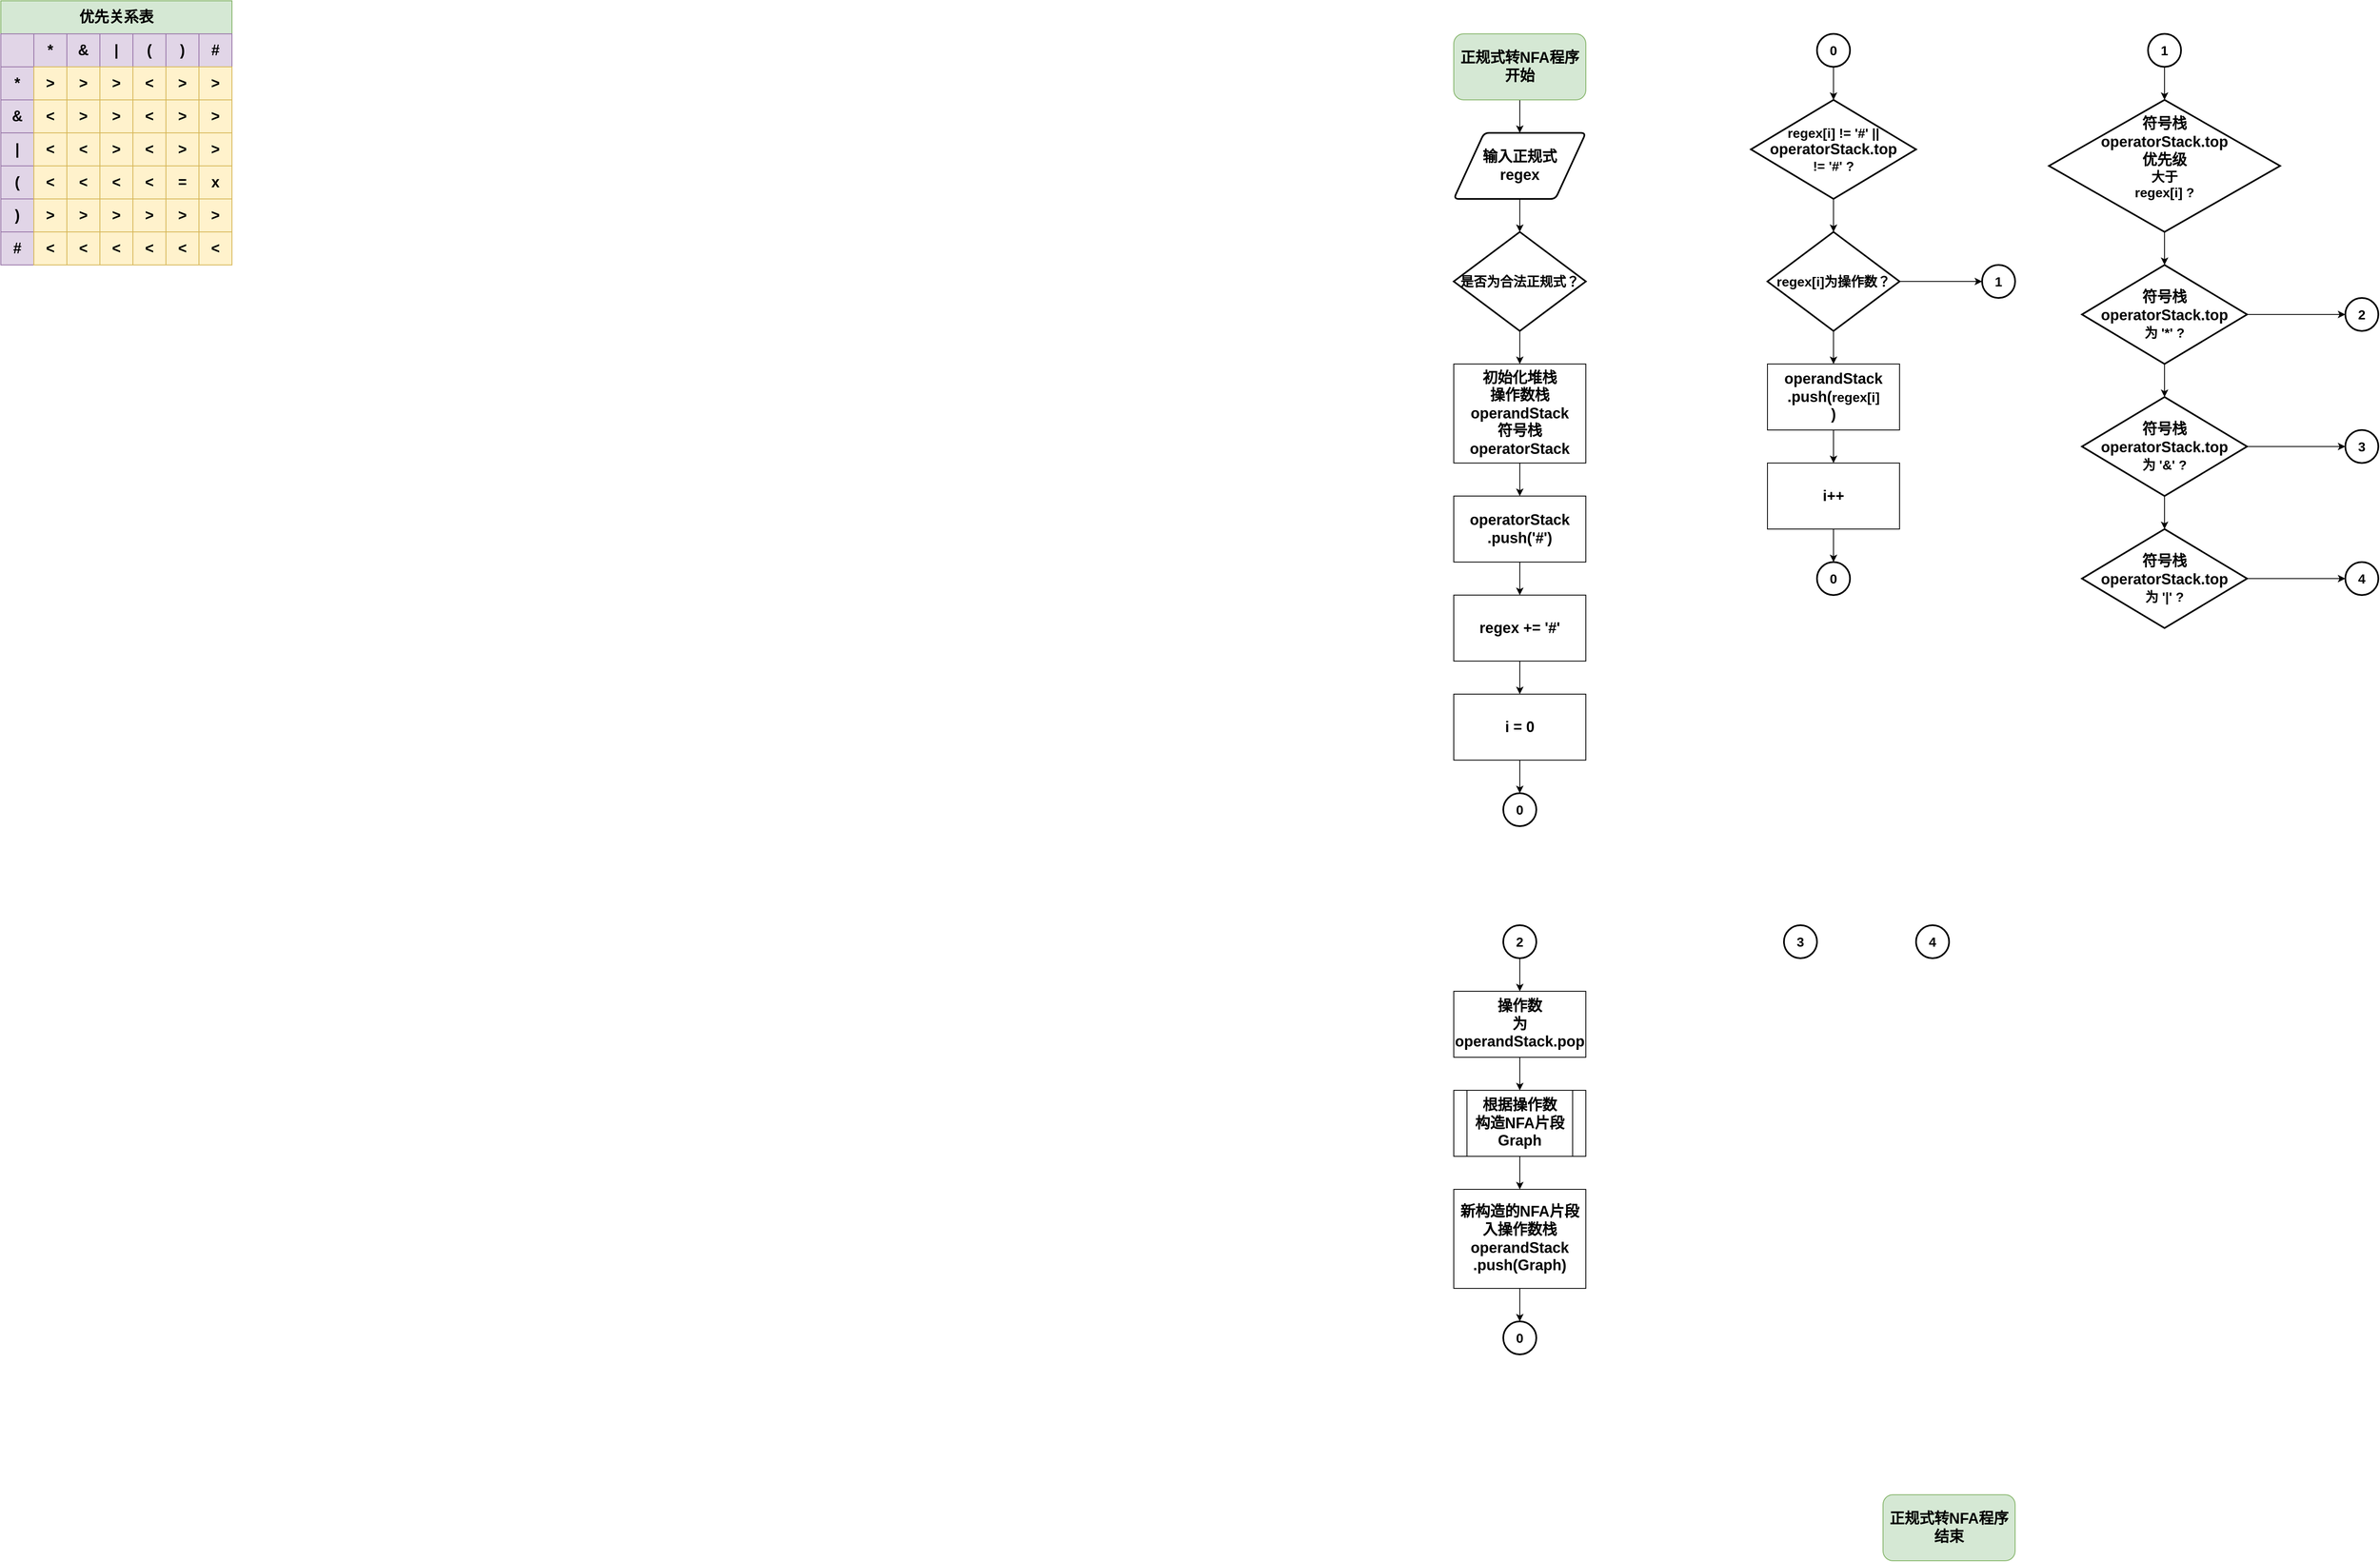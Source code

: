 <mxfile version="14.7.2" type="github">
  <diagram id="JaHIngfFHP9z-0MzOSH1" name="Page-1">
    <mxGraphModel dx="848" dy="1042" grid="1" gridSize="10" guides="1" tooltips="1" connect="1" arrows="1" fold="1" page="1" pageScale="1" pageWidth="1654" pageHeight="2336" math="0" shadow="0">
      <root>
        <mxCell id="0" />
        <mxCell id="1" parent="0" />
        <mxCell id="HIaw6c_OQr-V_QlcpzKh-109" value="" style="group" vertex="1" connectable="0" parent="1">
          <mxGeometry width="280" height="320" as="geometry" />
        </mxCell>
        <mxCell id="HIaw6c_OQr-V_QlcpzKh-106" value="&lt;font style=&quot;font-size: 18px&quot;&gt;&lt;b&gt;优先关系表&lt;/b&gt;&lt;/font&gt;" style="rounded=0;whiteSpace=wrap;html=1;fillColor=#d5e8d4;strokeColor=#82b366;" vertex="1" parent="HIaw6c_OQr-V_QlcpzKh-109">
          <mxGeometry width="280" height="40" as="geometry" />
        </mxCell>
        <mxCell id="HIaw6c_OQr-V_QlcpzKh-15" value="" style="rounded=0;whiteSpace=wrap;html=1;fillColor=#e1d5e7;strokeColor=#9673a6;" vertex="1" parent="HIaw6c_OQr-V_QlcpzKh-109">
          <mxGeometry y="40" width="40" height="40" as="geometry" />
        </mxCell>
        <mxCell id="HIaw6c_OQr-V_QlcpzKh-16" value="&lt;font style=&quot;font-size: 18px&quot;&gt;&lt;b&gt;*&lt;/b&gt;&lt;/font&gt;" style="rounded=0;whiteSpace=wrap;html=1;fillColor=#e1d5e7;strokeColor=#9673a6;" vertex="1" parent="HIaw6c_OQr-V_QlcpzKh-109">
          <mxGeometry y="80" width="40" height="40" as="geometry" />
        </mxCell>
        <mxCell id="HIaw6c_OQr-V_QlcpzKh-17" value="&lt;font style=&quot;font-size: 18px&quot;&gt;&lt;b&gt;*&lt;/b&gt;&lt;/font&gt;" style="rounded=0;whiteSpace=wrap;html=1;fillColor=#e1d5e7;strokeColor=#9673a6;" vertex="1" parent="HIaw6c_OQr-V_QlcpzKh-109">
          <mxGeometry x="40" y="40" width="40" height="40" as="geometry" />
        </mxCell>
        <mxCell id="HIaw6c_OQr-V_QlcpzKh-18" value="&lt;font style=&quot;font-size: 18px&quot;&gt;&lt;b&gt;&amp;gt;&lt;/b&gt;&lt;/font&gt;" style="rounded=0;whiteSpace=wrap;html=1;fillColor=#fff2cc;strokeColor=#d6b656;" vertex="1" parent="HIaw6c_OQr-V_QlcpzKh-109">
          <mxGeometry x="40" y="80" width="40" height="40" as="geometry" />
        </mxCell>
        <mxCell id="HIaw6c_OQr-V_QlcpzKh-19" value="&lt;font style=&quot;font-size: 18px&quot;&gt;&lt;b&gt;&amp;amp;&lt;/b&gt;&lt;/font&gt;" style="rounded=0;whiteSpace=wrap;html=1;fillColor=#e1d5e7;strokeColor=#9673a6;" vertex="1" parent="HIaw6c_OQr-V_QlcpzKh-109">
          <mxGeometry x="80" y="40" width="40" height="40" as="geometry" />
        </mxCell>
        <mxCell id="HIaw6c_OQr-V_QlcpzKh-20" value="&lt;b style=&quot;font-size: 18px&quot;&gt;&amp;gt;&lt;/b&gt;" style="rounded=0;whiteSpace=wrap;html=1;fillColor=#fff2cc;strokeColor=#d6b656;" vertex="1" parent="HIaw6c_OQr-V_QlcpzKh-109">
          <mxGeometry x="80" y="80" width="40" height="40" as="geometry" />
        </mxCell>
        <mxCell id="HIaw6c_OQr-V_QlcpzKh-21" value="&lt;font style=&quot;font-size: 18px&quot;&gt;&lt;b&gt;|&lt;/b&gt;&lt;/font&gt;" style="rounded=0;whiteSpace=wrap;html=1;fillColor=#e1d5e7;strokeColor=#9673a6;" vertex="1" parent="HIaw6c_OQr-V_QlcpzKh-109">
          <mxGeometry x="120" y="40" width="40" height="40" as="geometry" />
        </mxCell>
        <mxCell id="HIaw6c_OQr-V_QlcpzKh-22" value="&lt;b style=&quot;font-size: 18px&quot;&gt;&amp;gt;&lt;/b&gt;" style="rounded=0;whiteSpace=wrap;html=1;fillColor=#fff2cc;strokeColor=#d6b656;" vertex="1" parent="HIaw6c_OQr-V_QlcpzKh-109">
          <mxGeometry x="120" y="80" width="40" height="40" as="geometry" />
        </mxCell>
        <mxCell id="HIaw6c_OQr-V_QlcpzKh-23" value="&lt;b style=&quot;font-size: 18px&quot;&gt;&amp;amp;&lt;/b&gt;" style="rounded=0;whiteSpace=wrap;html=1;fillColor=#e1d5e7;strokeColor=#9673a6;" vertex="1" parent="HIaw6c_OQr-V_QlcpzKh-109">
          <mxGeometry y="120" width="40" height="40" as="geometry" />
        </mxCell>
        <mxCell id="HIaw6c_OQr-V_QlcpzKh-24" value="&lt;b style=&quot;font-size: 18px&quot;&gt;|&lt;/b&gt;" style="rounded=0;whiteSpace=wrap;html=1;fillColor=#e1d5e7;strokeColor=#9673a6;" vertex="1" parent="HIaw6c_OQr-V_QlcpzKh-109">
          <mxGeometry y="160" width="40" height="40" as="geometry" />
        </mxCell>
        <mxCell id="HIaw6c_OQr-V_QlcpzKh-25" value="&lt;b style=&quot;font-size: 18px&quot;&gt;&amp;lt;&lt;/b&gt;" style="rounded=0;whiteSpace=wrap;html=1;fillColor=#fff2cc;strokeColor=#d6b656;" vertex="1" parent="HIaw6c_OQr-V_QlcpzKh-109">
          <mxGeometry x="40" y="120" width="40" height="40" as="geometry" />
        </mxCell>
        <mxCell id="HIaw6c_OQr-V_QlcpzKh-26" value="&lt;b style=&quot;font-size: 18px&quot;&gt;&amp;lt;&lt;/b&gt;" style="rounded=0;whiteSpace=wrap;html=1;fillColor=#fff2cc;strokeColor=#d6b656;" vertex="1" parent="HIaw6c_OQr-V_QlcpzKh-109">
          <mxGeometry x="40" y="160" width="40" height="40" as="geometry" />
        </mxCell>
        <mxCell id="HIaw6c_OQr-V_QlcpzKh-27" value="&lt;b style=&quot;font-size: 18px&quot;&gt;&amp;gt;&lt;/b&gt;" style="rounded=0;whiteSpace=wrap;html=1;fillColor=#fff2cc;strokeColor=#d6b656;" vertex="1" parent="HIaw6c_OQr-V_QlcpzKh-109">
          <mxGeometry x="80" y="120" width="40" height="40" as="geometry" />
        </mxCell>
        <mxCell id="HIaw6c_OQr-V_QlcpzKh-28" value="&lt;b style=&quot;font-size: 18px&quot;&gt;&amp;lt;&lt;/b&gt;" style="rounded=0;whiteSpace=wrap;html=1;fillColor=#fff2cc;strokeColor=#d6b656;" vertex="1" parent="HIaw6c_OQr-V_QlcpzKh-109">
          <mxGeometry x="80" y="160" width="40" height="40" as="geometry" />
        </mxCell>
        <mxCell id="HIaw6c_OQr-V_QlcpzKh-29" value="&lt;b style=&quot;font-size: 18px&quot;&gt;&amp;gt;&lt;/b&gt;" style="rounded=0;whiteSpace=wrap;html=1;fillColor=#fff2cc;strokeColor=#d6b656;" vertex="1" parent="HIaw6c_OQr-V_QlcpzKh-109">
          <mxGeometry x="120" y="120" width="40" height="40" as="geometry" />
        </mxCell>
        <mxCell id="HIaw6c_OQr-V_QlcpzKh-30" value="&lt;b style=&quot;font-size: 18px&quot;&gt;&amp;gt;&lt;/b&gt;" style="rounded=0;whiteSpace=wrap;html=1;fillColor=#fff2cc;strokeColor=#d6b656;" vertex="1" parent="HIaw6c_OQr-V_QlcpzKh-109">
          <mxGeometry x="120" y="160" width="40" height="40" as="geometry" />
        </mxCell>
        <mxCell id="HIaw6c_OQr-V_QlcpzKh-31" value="&lt;font style=&quot;font-size: 18px&quot;&gt;&lt;b&gt;(&lt;/b&gt;&lt;/font&gt;" style="rounded=0;whiteSpace=wrap;html=1;fillColor=#e1d5e7;strokeColor=#9673a6;" vertex="1" parent="HIaw6c_OQr-V_QlcpzKh-109">
          <mxGeometry x="160" y="40" width="40" height="40" as="geometry" />
        </mxCell>
        <mxCell id="HIaw6c_OQr-V_QlcpzKh-32" value="&lt;b style=&quot;font-size: 18px&quot;&gt;&amp;lt;&lt;/b&gt;" style="rounded=0;whiteSpace=wrap;html=1;fillColor=#fff2cc;strokeColor=#d6b656;" vertex="1" parent="HIaw6c_OQr-V_QlcpzKh-109">
          <mxGeometry x="160" y="80" width="40" height="40" as="geometry" />
        </mxCell>
        <mxCell id="HIaw6c_OQr-V_QlcpzKh-33" value="&lt;font style=&quot;font-size: 18px&quot;&gt;&lt;b&gt;)&lt;/b&gt;&lt;/font&gt;" style="rounded=0;whiteSpace=wrap;html=1;fillColor=#e1d5e7;strokeColor=#9673a6;" vertex="1" parent="HIaw6c_OQr-V_QlcpzKh-109">
          <mxGeometry x="200" y="40" width="40" height="40" as="geometry" />
        </mxCell>
        <mxCell id="HIaw6c_OQr-V_QlcpzKh-34" value="&lt;b style=&quot;font-size: 18px&quot;&gt;&amp;gt;&lt;/b&gt;" style="rounded=0;whiteSpace=wrap;html=1;fillColor=#fff2cc;strokeColor=#d6b656;" vertex="1" parent="HIaw6c_OQr-V_QlcpzKh-109">
          <mxGeometry x="200" y="80" width="40" height="40" as="geometry" />
        </mxCell>
        <mxCell id="HIaw6c_OQr-V_QlcpzKh-35" value="&lt;font style=&quot;font-size: 18px&quot;&gt;&lt;b&gt;#&lt;/b&gt;&lt;/font&gt;" style="rounded=0;whiteSpace=wrap;html=1;fillColor=#e1d5e7;strokeColor=#9673a6;" vertex="1" parent="HIaw6c_OQr-V_QlcpzKh-109">
          <mxGeometry x="240" y="40" width="40" height="40" as="geometry" />
        </mxCell>
        <mxCell id="HIaw6c_OQr-V_QlcpzKh-36" value="&lt;b style=&quot;font-size: 18px&quot;&gt;&amp;gt;&lt;/b&gt;" style="rounded=0;whiteSpace=wrap;html=1;fillColor=#fff2cc;strokeColor=#d6b656;" vertex="1" parent="HIaw6c_OQr-V_QlcpzKh-109">
          <mxGeometry x="240" y="80" width="40" height="40" as="geometry" />
        </mxCell>
        <mxCell id="HIaw6c_OQr-V_QlcpzKh-39" value="&lt;b style=&quot;font-size: 18px&quot;&gt;&amp;lt;&lt;/b&gt;" style="rounded=0;whiteSpace=wrap;html=1;fillColor=#fff2cc;strokeColor=#d6b656;" vertex="1" parent="HIaw6c_OQr-V_QlcpzKh-109">
          <mxGeometry x="160" y="120" width="40" height="40" as="geometry" />
        </mxCell>
        <mxCell id="HIaw6c_OQr-V_QlcpzKh-40" value="&lt;b style=&quot;font-size: 18px&quot;&gt;&amp;lt;&lt;/b&gt;" style="rounded=0;whiteSpace=wrap;html=1;fillColor=#fff2cc;strokeColor=#d6b656;" vertex="1" parent="HIaw6c_OQr-V_QlcpzKh-109">
          <mxGeometry x="160" y="160" width="40" height="40" as="geometry" />
        </mxCell>
        <mxCell id="HIaw6c_OQr-V_QlcpzKh-41" value="&lt;b style=&quot;font-size: 18px&quot;&gt;&amp;gt;&lt;/b&gt;" style="rounded=0;whiteSpace=wrap;html=1;fillColor=#fff2cc;strokeColor=#d6b656;" vertex="1" parent="HIaw6c_OQr-V_QlcpzKh-109">
          <mxGeometry x="200" y="120" width="40" height="40" as="geometry" />
        </mxCell>
        <mxCell id="HIaw6c_OQr-V_QlcpzKh-42" value="&lt;b style=&quot;font-size: 18px&quot;&gt;&amp;gt;&lt;/b&gt;" style="rounded=0;whiteSpace=wrap;html=1;fillColor=#fff2cc;strokeColor=#d6b656;" vertex="1" parent="HIaw6c_OQr-V_QlcpzKh-109">
          <mxGeometry x="200" y="160" width="40" height="40" as="geometry" />
        </mxCell>
        <mxCell id="HIaw6c_OQr-V_QlcpzKh-43" value="&lt;b style=&quot;font-size: 18px&quot;&gt;&amp;gt;&lt;/b&gt;" style="rounded=0;whiteSpace=wrap;html=1;fillColor=#fff2cc;strokeColor=#d6b656;" vertex="1" parent="HIaw6c_OQr-V_QlcpzKh-109">
          <mxGeometry x="240" y="120" width="40" height="40" as="geometry" />
        </mxCell>
        <mxCell id="HIaw6c_OQr-V_QlcpzKh-44" value="&lt;b style=&quot;font-size: 18px&quot;&gt;&amp;gt;&lt;/b&gt;" style="rounded=0;whiteSpace=wrap;html=1;fillColor=#fff2cc;strokeColor=#d6b656;" vertex="1" parent="HIaw6c_OQr-V_QlcpzKh-109">
          <mxGeometry x="240" y="160" width="40" height="40" as="geometry" />
        </mxCell>
        <mxCell id="HIaw6c_OQr-V_QlcpzKh-47" value="&lt;b style=&quot;font-size: 18px&quot;&gt;(&lt;/b&gt;" style="rounded=0;whiteSpace=wrap;html=1;fillColor=#e1d5e7;strokeColor=#9673a6;" vertex="1" parent="HIaw6c_OQr-V_QlcpzKh-109">
          <mxGeometry y="200" width="40" height="40" as="geometry" />
        </mxCell>
        <mxCell id="HIaw6c_OQr-V_QlcpzKh-48" value="&lt;b style=&quot;font-size: 18px&quot;&gt;)&lt;/b&gt;" style="rounded=0;whiteSpace=wrap;html=1;fillColor=#e1d5e7;strokeColor=#9673a6;" vertex="1" parent="HIaw6c_OQr-V_QlcpzKh-109">
          <mxGeometry y="240" width="40" height="40" as="geometry" />
        </mxCell>
        <mxCell id="HIaw6c_OQr-V_QlcpzKh-49" value="&lt;b style=&quot;font-size: 18px&quot;&gt;&amp;lt;&lt;/b&gt;" style="rounded=0;whiteSpace=wrap;html=1;fillColor=#fff2cc;strokeColor=#d6b656;" vertex="1" parent="HIaw6c_OQr-V_QlcpzKh-109">
          <mxGeometry x="40" y="200" width="40" height="40" as="geometry" />
        </mxCell>
        <mxCell id="HIaw6c_OQr-V_QlcpzKh-50" value="&lt;b style=&quot;font-size: 18px&quot;&gt;&amp;gt;&lt;/b&gt;" style="rounded=0;whiteSpace=wrap;html=1;fillColor=#fff2cc;strokeColor=#d6b656;" vertex="1" parent="HIaw6c_OQr-V_QlcpzKh-109">
          <mxGeometry x="40" y="240" width="40" height="40" as="geometry" />
        </mxCell>
        <mxCell id="HIaw6c_OQr-V_QlcpzKh-51" value="&lt;b style=&quot;font-size: 18px&quot;&gt;&amp;lt;&lt;/b&gt;" style="rounded=0;whiteSpace=wrap;html=1;fillColor=#fff2cc;strokeColor=#d6b656;" vertex="1" parent="HIaw6c_OQr-V_QlcpzKh-109">
          <mxGeometry x="80" y="200" width="40" height="40" as="geometry" />
        </mxCell>
        <mxCell id="HIaw6c_OQr-V_QlcpzKh-52" value="&lt;b style=&quot;font-size: 18px&quot;&gt;&amp;gt;&lt;/b&gt;" style="rounded=0;whiteSpace=wrap;html=1;fillColor=#fff2cc;strokeColor=#d6b656;" vertex="1" parent="HIaw6c_OQr-V_QlcpzKh-109">
          <mxGeometry x="80" y="240" width="40" height="40" as="geometry" />
        </mxCell>
        <mxCell id="HIaw6c_OQr-V_QlcpzKh-53" value="&lt;b style=&quot;font-size: 18px&quot;&gt;&amp;lt;&lt;/b&gt;" style="rounded=0;whiteSpace=wrap;html=1;fillColor=#fff2cc;strokeColor=#d6b656;" vertex="1" parent="HIaw6c_OQr-V_QlcpzKh-109">
          <mxGeometry x="120" y="200" width="40" height="40" as="geometry" />
        </mxCell>
        <mxCell id="HIaw6c_OQr-V_QlcpzKh-54" value="&lt;b style=&quot;font-size: 18px&quot;&gt;&amp;gt;&lt;/b&gt;" style="rounded=0;whiteSpace=wrap;html=1;fillColor=#fff2cc;strokeColor=#d6b656;" vertex="1" parent="HIaw6c_OQr-V_QlcpzKh-109">
          <mxGeometry x="120" y="240" width="40" height="40" as="geometry" />
        </mxCell>
        <mxCell id="HIaw6c_OQr-V_QlcpzKh-55" value="&lt;b style=&quot;font-size: 18px&quot;&gt;#&lt;/b&gt;" style="rounded=0;whiteSpace=wrap;html=1;fillColor=#e1d5e7;strokeColor=#9673a6;" vertex="1" parent="HIaw6c_OQr-V_QlcpzKh-109">
          <mxGeometry y="280" width="40" height="40" as="geometry" />
        </mxCell>
        <mxCell id="HIaw6c_OQr-V_QlcpzKh-57" value="&lt;span style=&quot;font-size: 18px&quot;&gt;&lt;b&gt;&amp;lt;&lt;/b&gt;&lt;/span&gt;" style="rounded=0;whiteSpace=wrap;html=1;fillColor=#fff2cc;strokeColor=#d6b656;" vertex="1" parent="HIaw6c_OQr-V_QlcpzKh-109">
          <mxGeometry x="40" y="280" width="40" height="40" as="geometry" />
        </mxCell>
        <mxCell id="HIaw6c_OQr-V_QlcpzKh-59" value="&lt;b style=&quot;font-size: 18px&quot;&gt;&amp;lt;&lt;/b&gt;" style="rounded=0;whiteSpace=wrap;html=1;fillColor=#fff2cc;strokeColor=#d6b656;" vertex="1" parent="HIaw6c_OQr-V_QlcpzKh-109">
          <mxGeometry x="80" y="280" width="40" height="40" as="geometry" />
        </mxCell>
        <mxCell id="HIaw6c_OQr-V_QlcpzKh-61" value="&lt;b style=&quot;font-size: 18px&quot;&gt;&amp;lt;&lt;/b&gt;" style="rounded=0;whiteSpace=wrap;html=1;fillColor=#fff2cc;strokeColor=#d6b656;" vertex="1" parent="HIaw6c_OQr-V_QlcpzKh-109">
          <mxGeometry x="120" y="280" width="40" height="40" as="geometry" />
        </mxCell>
        <mxCell id="HIaw6c_OQr-V_QlcpzKh-63" value="&lt;b style=&quot;font-size: 18px&quot;&gt;&amp;lt;&lt;/b&gt;" style="rounded=0;whiteSpace=wrap;html=1;fillColor=#fff2cc;strokeColor=#d6b656;" vertex="1" parent="HIaw6c_OQr-V_QlcpzKh-109">
          <mxGeometry x="160" y="200" width="40" height="40" as="geometry" />
        </mxCell>
        <mxCell id="HIaw6c_OQr-V_QlcpzKh-64" value="&lt;b style=&quot;font-size: 18px&quot;&gt;&amp;gt;&lt;/b&gt;" style="rounded=0;whiteSpace=wrap;html=1;fillColor=#fff2cc;strokeColor=#d6b656;" vertex="1" parent="HIaw6c_OQr-V_QlcpzKh-109">
          <mxGeometry x="160" y="240" width="40" height="40" as="geometry" />
        </mxCell>
        <mxCell id="HIaw6c_OQr-V_QlcpzKh-65" value="&lt;span style=&quot;font-size: 18px&quot;&gt;&lt;b&gt;=&lt;/b&gt;&lt;/span&gt;" style="rounded=0;whiteSpace=wrap;html=1;fillColor=#fff2cc;strokeColor=#d6b656;" vertex="1" parent="HIaw6c_OQr-V_QlcpzKh-109">
          <mxGeometry x="200" y="200" width="40" height="40" as="geometry" />
        </mxCell>
        <mxCell id="HIaw6c_OQr-V_QlcpzKh-66" value="&lt;b style=&quot;font-size: 18px&quot;&gt;&amp;gt;&lt;/b&gt;" style="rounded=0;whiteSpace=wrap;html=1;fillColor=#fff2cc;strokeColor=#d6b656;" vertex="1" parent="HIaw6c_OQr-V_QlcpzKh-109">
          <mxGeometry x="200" y="240" width="40" height="40" as="geometry" />
        </mxCell>
        <mxCell id="HIaw6c_OQr-V_QlcpzKh-67" value="&lt;span style=&quot;font-size: 18px&quot;&gt;&lt;b&gt;x&lt;/b&gt;&lt;/span&gt;" style="rounded=0;whiteSpace=wrap;html=1;fillColor=#fff2cc;strokeColor=#d6b656;" vertex="1" parent="HIaw6c_OQr-V_QlcpzKh-109">
          <mxGeometry x="240" y="200" width="40" height="40" as="geometry" />
        </mxCell>
        <mxCell id="HIaw6c_OQr-V_QlcpzKh-68" value="&lt;b style=&quot;font-size: 18px&quot;&gt;&amp;gt;&lt;/b&gt;" style="rounded=0;whiteSpace=wrap;html=1;fillColor=#fff2cc;strokeColor=#d6b656;" vertex="1" parent="HIaw6c_OQr-V_QlcpzKh-109">
          <mxGeometry x="240" y="240" width="40" height="40" as="geometry" />
        </mxCell>
        <mxCell id="HIaw6c_OQr-V_QlcpzKh-71" value="&lt;b style=&quot;font-size: 18px&quot;&gt;&amp;lt;&lt;/b&gt;" style="rounded=0;whiteSpace=wrap;html=1;fillColor=#fff2cc;strokeColor=#d6b656;" vertex="1" parent="HIaw6c_OQr-V_QlcpzKh-109">
          <mxGeometry x="160" y="280" width="40" height="40" as="geometry" />
        </mxCell>
        <mxCell id="HIaw6c_OQr-V_QlcpzKh-73" value="&lt;b style=&quot;font-size: 18px&quot;&gt;&amp;lt;&lt;/b&gt;" style="rounded=0;whiteSpace=wrap;html=1;fillColor=#fff2cc;strokeColor=#d6b656;" vertex="1" parent="HIaw6c_OQr-V_QlcpzKh-109">
          <mxGeometry x="200" y="280" width="40" height="40" as="geometry" />
        </mxCell>
        <mxCell id="HIaw6c_OQr-V_QlcpzKh-75" value="&lt;b style=&quot;font-size: 18px&quot;&gt;&amp;lt;&lt;/b&gt;" style="rounded=0;whiteSpace=wrap;html=1;fillColor=#fff2cc;strokeColor=#d6b656;" vertex="1" parent="HIaw6c_OQr-V_QlcpzKh-109">
          <mxGeometry x="240" y="280" width="40" height="40" as="geometry" />
        </mxCell>
        <mxCell id="HIaw6c_OQr-V_QlcpzKh-151" style="edgeStyle=orthogonalEdgeStyle;rounded=0;orthogonalLoop=1;jettySize=auto;html=1;exitX=0.5;exitY=1;exitDx=0;exitDy=0;entryX=0.5;entryY=0;entryDx=0;entryDy=0;entryPerimeter=0;" edge="1" parent="1" source="HIaw6c_OQr-V_QlcpzKh-115" target="HIaw6c_OQr-V_QlcpzKh-116">
          <mxGeometry relative="1" as="geometry" />
        </mxCell>
        <mxCell id="HIaw6c_OQr-V_QlcpzKh-115" value="&lt;font style=&quot;font-size: 18px&quot;&gt;&lt;b&gt;输入正规式&lt;br&gt;regex&lt;br&gt;&lt;/b&gt;&lt;/font&gt;" style="shape=parallelogram;html=1;strokeWidth=2;perimeter=parallelogramPerimeter;whiteSpace=wrap;rounded=1;arcSize=12;size=0.23;" vertex="1" parent="1">
          <mxGeometry x="1760" y="160" width="160" height="80" as="geometry" />
        </mxCell>
        <mxCell id="HIaw6c_OQr-V_QlcpzKh-152" style="edgeStyle=orthogonalEdgeStyle;rounded=0;orthogonalLoop=1;jettySize=auto;html=1;exitX=0.5;exitY=1;exitDx=0;exitDy=0;exitPerimeter=0;entryX=0.5;entryY=0;entryDx=0;entryDy=0;" edge="1" parent="1" source="HIaw6c_OQr-V_QlcpzKh-116" target="HIaw6c_OQr-V_QlcpzKh-121">
          <mxGeometry relative="1" as="geometry" />
        </mxCell>
        <mxCell id="HIaw6c_OQr-V_QlcpzKh-116" value="&lt;font size=&quot;3&quot;&gt;&lt;b&gt;是否为合法正规式？&lt;br&gt;&lt;/b&gt;&lt;/font&gt;" style="strokeWidth=2;html=1;shape=mxgraph.flowchart.decision;whiteSpace=wrap;" vertex="1" parent="1">
          <mxGeometry x="1760" y="280" width="160" height="120" as="geometry" />
        </mxCell>
        <mxCell id="HIaw6c_OQr-V_QlcpzKh-150" style="edgeStyle=orthogonalEdgeStyle;rounded=0;orthogonalLoop=1;jettySize=auto;html=1;exitX=0.5;exitY=1;exitDx=0;exitDy=0;entryX=0.5;entryY=0;entryDx=0;entryDy=0;" edge="1" parent="1" source="HIaw6c_OQr-V_QlcpzKh-119" target="HIaw6c_OQr-V_QlcpzKh-115">
          <mxGeometry relative="1" as="geometry" />
        </mxCell>
        <mxCell id="HIaw6c_OQr-V_QlcpzKh-119" value="&lt;b style=&quot;font-size: 18px&quot;&gt;正规式转NFA程序开始&lt;/b&gt;" style="rounded=1;whiteSpace=wrap;html=1;fillColor=#d5e8d4;strokeColor=#82b366;" vertex="1" parent="1">
          <mxGeometry x="1760" y="40" width="160" height="80" as="geometry" />
        </mxCell>
        <mxCell id="HIaw6c_OQr-V_QlcpzKh-120" value="&lt;b style=&quot;font-size: 18px&quot;&gt;正规式转NFA程序结束&lt;/b&gt;" style="rounded=1;whiteSpace=wrap;html=1;fillColor=#d5e8d4;strokeColor=#82b366;" vertex="1" parent="1">
          <mxGeometry x="2280" y="1810" width="160" height="80" as="geometry" />
        </mxCell>
        <mxCell id="HIaw6c_OQr-V_QlcpzKh-153" style="edgeStyle=orthogonalEdgeStyle;rounded=0;orthogonalLoop=1;jettySize=auto;html=1;exitX=0.5;exitY=1;exitDx=0;exitDy=0;entryX=0.5;entryY=0;entryDx=0;entryDy=0;" edge="1" parent="1" source="HIaw6c_OQr-V_QlcpzKh-121" target="HIaw6c_OQr-V_QlcpzKh-122">
          <mxGeometry relative="1" as="geometry" />
        </mxCell>
        <mxCell id="HIaw6c_OQr-V_QlcpzKh-121" value="&lt;font style=&quot;font-size: 18px&quot;&gt;&lt;b&gt;初始化堆栈&lt;br&gt;操作数栈operandStack&lt;br&gt;符号栈&lt;br&gt;operatorStack&lt;br&gt;&lt;/b&gt;&lt;/font&gt;" style="rounded=0;whiteSpace=wrap;html=1;" vertex="1" parent="1">
          <mxGeometry x="1760" y="440" width="160" height="120" as="geometry" />
        </mxCell>
        <mxCell id="HIaw6c_OQr-V_QlcpzKh-154" style="edgeStyle=orthogonalEdgeStyle;rounded=0;orthogonalLoop=1;jettySize=auto;html=1;exitX=0.5;exitY=1;exitDx=0;exitDy=0;entryX=0.5;entryY=0;entryDx=0;entryDy=0;" edge="1" parent="1" source="HIaw6c_OQr-V_QlcpzKh-122" target="HIaw6c_OQr-V_QlcpzKh-124">
          <mxGeometry relative="1" as="geometry" />
        </mxCell>
        <mxCell id="HIaw6c_OQr-V_QlcpzKh-122" value="&lt;b style=&quot;font-size: 18px&quot;&gt;operatorStack&lt;br&gt;.push(&#39;#&#39;)&lt;/b&gt;" style="rounded=0;whiteSpace=wrap;html=1;" vertex="1" parent="1">
          <mxGeometry x="1760" y="600" width="160" height="80" as="geometry" />
        </mxCell>
        <mxCell id="HIaw6c_OQr-V_QlcpzKh-155" style="edgeStyle=orthogonalEdgeStyle;rounded=0;orthogonalLoop=1;jettySize=auto;html=1;exitX=0.5;exitY=1;exitDx=0;exitDy=0;entryX=0.5;entryY=0;entryDx=0;entryDy=0;" edge="1" parent="1" source="HIaw6c_OQr-V_QlcpzKh-124" target="HIaw6c_OQr-V_QlcpzKh-127">
          <mxGeometry relative="1" as="geometry" />
        </mxCell>
        <mxCell id="HIaw6c_OQr-V_QlcpzKh-124" value="&lt;span style=&quot;font-size: 18px&quot;&gt;&lt;b&gt;regex += &#39;#&#39;&lt;/b&gt;&lt;/span&gt;" style="rounded=0;whiteSpace=wrap;html=1;" vertex="1" parent="1">
          <mxGeometry x="1760" y="720" width="160" height="80" as="geometry" />
        </mxCell>
        <mxCell id="HIaw6c_OQr-V_QlcpzKh-160" style="edgeStyle=orthogonalEdgeStyle;rounded=0;orthogonalLoop=1;jettySize=auto;html=1;exitX=0.5;exitY=1;exitDx=0;exitDy=0;exitPerimeter=0;entryX=0.5;entryY=0;entryDx=0;entryDy=0;entryPerimeter=0;" edge="1" parent="1" source="HIaw6c_OQr-V_QlcpzKh-126" target="HIaw6c_OQr-V_QlcpzKh-128">
          <mxGeometry relative="1" as="geometry" />
        </mxCell>
        <mxCell id="HIaw6c_OQr-V_QlcpzKh-126" value="&lt;font size=&quot;3&quot;&gt;&lt;b&gt;regex[i] != &#39;#&#39; ||&lt;br&gt;&lt;/b&gt;&lt;/font&gt;&lt;b style=&quot;font-size: 18px&quot;&gt;operatorStack.top&lt;br&gt;&lt;/b&gt;&lt;font size=&quot;3&quot;&gt;&lt;b&gt;!= &#39;#&#39; ?&lt;br&gt;&lt;/b&gt;&lt;/font&gt;" style="strokeWidth=2;html=1;shape=mxgraph.flowchart.decision;whiteSpace=wrap;" vertex="1" parent="1">
          <mxGeometry x="2120" y="120" width="200" height="120" as="geometry" />
        </mxCell>
        <mxCell id="HIaw6c_OQr-V_QlcpzKh-157" style="edgeStyle=orthogonalEdgeStyle;rounded=0;orthogonalLoop=1;jettySize=auto;html=1;exitX=0.5;exitY=1;exitDx=0;exitDy=0;entryX=0.5;entryY=0;entryDx=0;entryDy=0;entryPerimeter=0;" edge="1" parent="1" source="HIaw6c_OQr-V_QlcpzKh-127" target="HIaw6c_OQr-V_QlcpzKh-156">
          <mxGeometry relative="1" as="geometry" />
        </mxCell>
        <mxCell id="HIaw6c_OQr-V_QlcpzKh-127" value="&lt;span style=&quot;font-size: 18px&quot;&gt;&lt;b&gt;i = 0&lt;/b&gt;&lt;/span&gt;" style="rounded=0;whiteSpace=wrap;html=1;" vertex="1" parent="1">
          <mxGeometry x="1760" y="840" width="160" height="80" as="geometry" />
        </mxCell>
        <mxCell id="HIaw6c_OQr-V_QlcpzKh-161" style="edgeStyle=orthogonalEdgeStyle;rounded=0;orthogonalLoop=1;jettySize=auto;html=1;exitX=0.5;exitY=1;exitDx=0;exitDy=0;exitPerimeter=0;entryX=0.5;entryY=0;entryDx=0;entryDy=0;" edge="1" parent="1" source="HIaw6c_OQr-V_QlcpzKh-128" target="HIaw6c_OQr-V_QlcpzKh-130">
          <mxGeometry relative="1" as="geometry" />
        </mxCell>
        <mxCell id="HIaw6c_OQr-V_QlcpzKh-180" style="edgeStyle=orthogonalEdgeStyle;rounded=0;orthogonalLoop=1;jettySize=auto;html=1;exitX=1;exitY=0.5;exitDx=0;exitDy=0;exitPerimeter=0;entryX=0;entryY=0.5;entryDx=0;entryDy=0;entryPerimeter=0;" edge="1" parent="1" source="HIaw6c_OQr-V_QlcpzKh-128" target="HIaw6c_OQr-V_QlcpzKh-179">
          <mxGeometry relative="1" as="geometry" />
        </mxCell>
        <mxCell id="HIaw6c_OQr-V_QlcpzKh-128" value="&lt;b style=&quot;font-size: medium&quot;&gt;regex[i]为操作数？&lt;/b&gt;&lt;font size=&quot;3&quot;&gt;&lt;b&gt;&lt;br&gt;&lt;/b&gt;&lt;/font&gt;" style="strokeWidth=2;html=1;shape=mxgraph.flowchart.decision;whiteSpace=wrap;" vertex="1" parent="1">
          <mxGeometry x="2140" y="280" width="160" height="120" as="geometry" />
        </mxCell>
        <mxCell id="HIaw6c_OQr-V_QlcpzKh-162" style="edgeStyle=orthogonalEdgeStyle;rounded=0;orthogonalLoop=1;jettySize=auto;html=1;exitX=0.5;exitY=1;exitDx=0;exitDy=0;entryX=0.5;entryY=0;entryDx=0;entryDy=0;" edge="1" parent="1" source="HIaw6c_OQr-V_QlcpzKh-130" target="HIaw6c_OQr-V_QlcpzKh-131">
          <mxGeometry relative="1" as="geometry" />
        </mxCell>
        <mxCell id="HIaw6c_OQr-V_QlcpzKh-130" value="&lt;b style=&quot;font-size: 18px&quot;&gt;operandStack&lt;br&gt;.push(&lt;/b&gt;&lt;b style=&quot;font-size: medium&quot;&gt;regex[i]&lt;/b&gt;&lt;b style=&quot;font-size: 18px&quot;&gt;&lt;br&gt;)&lt;/b&gt;" style="rounded=0;whiteSpace=wrap;html=1;" vertex="1" parent="1">
          <mxGeometry x="2140" y="440" width="160" height="80" as="geometry" />
        </mxCell>
        <mxCell id="HIaw6c_OQr-V_QlcpzKh-164" style="edgeStyle=orthogonalEdgeStyle;rounded=0;orthogonalLoop=1;jettySize=auto;html=1;exitX=0.5;exitY=1;exitDx=0;exitDy=0;entryX=0.5;entryY=0;entryDx=0;entryDy=0;entryPerimeter=0;" edge="1" parent="1" source="HIaw6c_OQr-V_QlcpzKh-131" target="HIaw6c_OQr-V_QlcpzKh-163">
          <mxGeometry relative="1" as="geometry" />
        </mxCell>
        <mxCell id="HIaw6c_OQr-V_QlcpzKh-131" value="&lt;span style=&quot;font-size: 18px&quot;&gt;&lt;b&gt;i++&lt;/b&gt;&lt;/span&gt;" style="rounded=0;whiteSpace=wrap;html=1;" vertex="1" parent="1">
          <mxGeometry x="2140" y="560" width="160" height="80" as="geometry" />
        </mxCell>
        <mxCell id="HIaw6c_OQr-V_QlcpzKh-167" style="edgeStyle=orthogonalEdgeStyle;rounded=0;orthogonalLoop=1;jettySize=auto;html=1;exitX=0.5;exitY=1;exitDx=0;exitDy=0;exitPerimeter=0;entryX=0.5;entryY=0;entryDx=0;entryDy=0;entryPerimeter=0;" edge="1" parent="1" source="HIaw6c_OQr-V_QlcpzKh-135" target="HIaw6c_OQr-V_QlcpzKh-136">
          <mxGeometry relative="1" as="geometry" />
        </mxCell>
        <mxCell id="HIaw6c_OQr-V_QlcpzKh-135" value="&lt;b style=&quot;font-size: 18px&quot;&gt;符号栈&lt;br&gt;&lt;/b&gt;&lt;b style=&quot;font-size: 18px&quot;&gt;operatorStack.top&lt;br&gt;优先级&lt;br&gt;&lt;/b&gt;&lt;font size=&quot;3&quot;&gt;&lt;b&gt;大于&lt;br&gt;&lt;/b&gt;&lt;/font&gt;&lt;b style=&quot;font-size: medium&quot;&gt;regex[i] ?&lt;/b&gt;&lt;font size=&quot;3&quot;&gt;&lt;b&gt;&lt;br&gt;&lt;br&gt;&lt;/b&gt;&lt;/font&gt;" style="strokeWidth=2;html=1;shape=mxgraph.flowchart.decision;whiteSpace=wrap;" vertex="1" parent="1">
          <mxGeometry x="2481" y="120" width="280" height="160" as="geometry" />
        </mxCell>
        <mxCell id="HIaw6c_OQr-V_QlcpzKh-168" style="edgeStyle=orthogonalEdgeStyle;rounded=0;orthogonalLoop=1;jettySize=auto;html=1;exitX=0.5;exitY=1;exitDx=0;exitDy=0;exitPerimeter=0;entryX=0.5;entryY=0;entryDx=0;entryDy=0;entryPerimeter=0;" edge="1" parent="1" source="HIaw6c_OQr-V_QlcpzKh-136" target="HIaw6c_OQr-V_QlcpzKh-137">
          <mxGeometry relative="1" as="geometry" />
        </mxCell>
        <mxCell id="HIaw6c_OQr-V_QlcpzKh-170" style="edgeStyle=orthogonalEdgeStyle;rounded=0;orthogonalLoop=1;jettySize=auto;html=1;exitX=1;exitY=0.5;exitDx=0;exitDy=0;exitPerimeter=0;entryX=0;entryY=0.5;entryDx=0;entryDy=0;entryPerimeter=0;" edge="1" parent="1" source="HIaw6c_OQr-V_QlcpzKh-136" target="HIaw6c_OQr-V_QlcpzKh-140">
          <mxGeometry relative="1" as="geometry" />
        </mxCell>
        <mxCell id="HIaw6c_OQr-V_QlcpzKh-136" value="&lt;b style=&quot;font-size: 18px&quot;&gt;符号栈&lt;br&gt;&lt;/b&gt;&lt;b style=&quot;font-size: 18px&quot;&gt;operatorStack.top&lt;br&gt;&lt;/b&gt;&lt;font size=&quot;3&quot;&gt;&lt;b&gt;为 &#39;*&#39; ?&lt;br&gt;&lt;/b&gt;&lt;/font&gt;" style="strokeWidth=2;html=1;shape=mxgraph.flowchart.decision;whiteSpace=wrap;" vertex="1" parent="1">
          <mxGeometry x="2521" y="320" width="200" height="120" as="geometry" />
        </mxCell>
        <mxCell id="HIaw6c_OQr-V_QlcpzKh-169" style="edgeStyle=orthogonalEdgeStyle;rounded=0;orthogonalLoop=1;jettySize=auto;html=1;exitX=0.5;exitY=1;exitDx=0;exitDy=0;exitPerimeter=0;entryX=0.5;entryY=0;entryDx=0;entryDy=0;entryPerimeter=0;" edge="1" parent="1" source="HIaw6c_OQr-V_QlcpzKh-137" target="HIaw6c_OQr-V_QlcpzKh-138">
          <mxGeometry relative="1" as="geometry" />
        </mxCell>
        <mxCell id="HIaw6c_OQr-V_QlcpzKh-171" style="edgeStyle=orthogonalEdgeStyle;rounded=0;orthogonalLoop=1;jettySize=auto;html=1;exitX=1;exitY=0.5;exitDx=0;exitDy=0;exitPerimeter=0;entryX=0;entryY=0.5;entryDx=0;entryDy=0;entryPerimeter=0;" edge="1" parent="1" source="HIaw6c_OQr-V_QlcpzKh-137" target="HIaw6c_OQr-V_QlcpzKh-141">
          <mxGeometry relative="1" as="geometry" />
        </mxCell>
        <mxCell id="HIaw6c_OQr-V_QlcpzKh-137" value="&lt;b style=&quot;font-size: 18px&quot;&gt;符号栈&lt;br&gt;&lt;/b&gt;&lt;b style=&quot;font-size: 18px&quot;&gt;operatorStack.top&lt;br&gt;&lt;/b&gt;&lt;font size=&quot;3&quot;&gt;&lt;b&gt;为 &#39;&amp;amp;&#39; ?&lt;br&gt;&lt;/b&gt;&lt;/font&gt;" style="strokeWidth=2;html=1;shape=mxgraph.flowchart.decision;whiteSpace=wrap;" vertex="1" parent="1">
          <mxGeometry x="2521" y="480" width="200" height="120" as="geometry" />
        </mxCell>
        <mxCell id="HIaw6c_OQr-V_QlcpzKh-172" style="edgeStyle=orthogonalEdgeStyle;rounded=0;orthogonalLoop=1;jettySize=auto;html=1;exitX=1;exitY=0.5;exitDx=0;exitDy=0;exitPerimeter=0;entryX=0;entryY=0.5;entryDx=0;entryDy=0;entryPerimeter=0;" edge="1" parent="1" source="HIaw6c_OQr-V_QlcpzKh-138" target="HIaw6c_OQr-V_QlcpzKh-142">
          <mxGeometry relative="1" as="geometry" />
        </mxCell>
        <mxCell id="HIaw6c_OQr-V_QlcpzKh-138" value="&lt;b style=&quot;font-size: 18px&quot;&gt;符号栈&lt;br&gt;&lt;/b&gt;&lt;b style=&quot;font-size: 18px&quot;&gt;operatorStack.top&lt;br&gt;&lt;/b&gt;&lt;font size=&quot;3&quot;&gt;&lt;b&gt;为 &#39;|&#39; ?&lt;br&gt;&lt;/b&gt;&lt;/font&gt;" style="strokeWidth=2;html=1;shape=mxgraph.flowchart.decision;whiteSpace=wrap;" vertex="1" parent="1">
          <mxGeometry x="2521" y="640" width="200" height="120" as="geometry" />
        </mxCell>
        <mxCell id="HIaw6c_OQr-V_QlcpzKh-140" value="&lt;font size=&quot;3&quot;&gt;&lt;b&gt;2&lt;/b&gt;&lt;/font&gt;" style="strokeWidth=2;html=1;shape=mxgraph.flowchart.start_2;whiteSpace=wrap;" vertex="1" parent="1">
          <mxGeometry x="2840" y="360" width="40" height="40" as="geometry" />
        </mxCell>
        <mxCell id="HIaw6c_OQr-V_QlcpzKh-141" value="&lt;font size=&quot;3&quot;&gt;&lt;b&gt;3&lt;/b&gt;&lt;/font&gt;" style="strokeWidth=2;html=1;shape=mxgraph.flowchart.start_2;whiteSpace=wrap;" vertex="1" parent="1">
          <mxGeometry x="2840" y="520" width="40" height="40" as="geometry" />
        </mxCell>
        <mxCell id="HIaw6c_OQr-V_QlcpzKh-142" value="&lt;font size=&quot;3&quot;&gt;&lt;b&gt;4&lt;/b&gt;&lt;/font&gt;" style="strokeWidth=2;html=1;shape=mxgraph.flowchart.start_2;whiteSpace=wrap;" vertex="1" parent="1">
          <mxGeometry x="2840" y="680" width="40" height="40" as="geometry" />
        </mxCell>
        <mxCell id="HIaw6c_OQr-V_QlcpzKh-173" style="edgeStyle=orthogonalEdgeStyle;rounded=0;orthogonalLoop=1;jettySize=auto;html=1;exitX=0.5;exitY=1;exitDx=0;exitDy=0;exitPerimeter=0;entryX=0.5;entryY=0;entryDx=0;entryDy=0;" edge="1" parent="1" source="HIaw6c_OQr-V_QlcpzKh-143" target="HIaw6c_OQr-V_QlcpzKh-146">
          <mxGeometry relative="1" as="geometry" />
        </mxCell>
        <mxCell id="HIaw6c_OQr-V_QlcpzKh-143" value="&lt;font size=&quot;3&quot;&gt;&lt;b&gt;2&lt;/b&gt;&lt;/font&gt;" style="strokeWidth=2;html=1;shape=mxgraph.flowchart.start_2;whiteSpace=wrap;" vertex="1" parent="1">
          <mxGeometry x="1820" y="1120" width="40" height="40" as="geometry" />
        </mxCell>
        <mxCell id="HIaw6c_OQr-V_QlcpzKh-144" value="&lt;font size=&quot;3&quot;&gt;&lt;b&gt;3&lt;/b&gt;&lt;/font&gt;" style="strokeWidth=2;html=1;shape=mxgraph.flowchart.start_2;whiteSpace=wrap;" vertex="1" parent="1">
          <mxGeometry x="2160" y="1120" width="40" height="40" as="geometry" />
        </mxCell>
        <mxCell id="HIaw6c_OQr-V_QlcpzKh-145" value="&lt;font size=&quot;3&quot;&gt;&lt;b&gt;4&lt;/b&gt;&lt;/font&gt;" style="strokeWidth=2;html=1;shape=mxgraph.flowchart.start_2;whiteSpace=wrap;" vertex="1" parent="1">
          <mxGeometry x="2320" y="1120" width="40" height="40" as="geometry" />
        </mxCell>
        <mxCell id="HIaw6c_OQr-V_QlcpzKh-174" style="edgeStyle=orthogonalEdgeStyle;rounded=0;orthogonalLoop=1;jettySize=auto;html=1;exitX=0.5;exitY=1;exitDx=0;exitDy=0;entryX=0.5;entryY=0;entryDx=0;entryDy=0;" edge="1" parent="1" source="HIaw6c_OQr-V_QlcpzKh-146" target="HIaw6c_OQr-V_QlcpzKh-148">
          <mxGeometry relative="1" as="geometry" />
        </mxCell>
        <mxCell id="HIaw6c_OQr-V_QlcpzKh-146" value="&lt;span style=&quot;font-size: 18px&quot;&gt;&lt;b&gt;操作数&lt;br&gt;为&lt;br&gt;&lt;/b&gt;&lt;/span&gt;&lt;b style=&quot;font-size: 18px&quot;&gt;operandStack.pop&lt;/b&gt;&lt;span style=&quot;font-size: 18px&quot;&gt;&lt;b&gt;&lt;br&gt;&lt;/b&gt;&lt;/span&gt;" style="rounded=0;whiteSpace=wrap;html=1;" vertex="1" parent="1">
          <mxGeometry x="1760" y="1200" width="160" height="80" as="geometry" />
        </mxCell>
        <mxCell id="HIaw6c_OQr-V_QlcpzKh-175" style="edgeStyle=orthogonalEdgeStyle;rounded=0;orthogonalLoop=1;jettySize=auto;html=1;exitX=0.5;exitY=1;exitDx=0;exitDy=0;entryX=0.5;entryY=0;entryDx=0;entryDy=0;" edge="1" parent="1" source="HIaw6c_OQr-V_QlcpzKh-148" target="HIaw6c_OQr-V_QlcpzKh-149">
          <mxGeometry relative="1" as="geometry" />
        </mxCell>
        <mxCell id="HIaw6c_OQr-V_QlcpzKh-148" value="&lt;font style=&quot;font-size: 18px&quot;&gt;&lt;b&gt;根据操作数&lt;br&gt;构造NFA片段&lt;br&gt;Graph&lt;br&gt;&lt;/b&gt;&lt;/font&gt;" style="shape=process;whiteSpace=wrap;html=1;backgroundOutline=1;" vertex="1" parent="1">
          <mxGeometry x="1760" y="1320" width="160" height="80" as="geometry" />
        </mxCell>
        <mxCell id="HIaw6c_OQr-V_QlcpzKh-177" style="edgeStyle=orthogonalEdgeStyle;rounded=0;orthogonalLoop=1;jettySize=auto;html=1;exitX=0.5;exitY=1;exitDx=0;exitDy=0;entryX=0.5;entryY=0;entryDx=0;entryDy=0;entryPerimeter=0;" edge="1" parent="1" source="HIaw6c_OQr-V_QlcpzKh-149" target="HIaw6c_OQr-V_QlcpzKh-176">
          <mxGeometry relative="1" as="geometry" />
        </mxCell>
        <mxCell id="HIaw6c_OQr-V_QlcpzKh-149" value="&lt;span style=&quot;font-size: 18px&quot;&gt;&lt;b&gt;新构造的NFA片段入操作数栈&lt;br&gt;&lt;/b&gt;&lt;/span&gt;&lt;b style=&quot;font-size: 18px&quot;&gt;operandStack&lt;br&gt;&lt;/b&gt;&lt;span style=&quot;font-size: 18px&quot;&gt;&lt;b&gt;.push(Graph)&lt;br&gt;&lt;/b&gt;&lt;/span&gt;" style="rounded=0;whiteSpace=wrap;html=1;" vertex="1" parent="1">
          <mxGeometry x="1760" y="1440" width="160" height="120" as="geometry" />
        </mxCell>
        <mxCell id="HIaw6c_OQr-V_QlcpzKh-156" value="&lt;font size=&quot;3&quot;&gt;&lt;b&gt;0&lt;/b&gt;&lt;/font&gt;" style="strokeWidth=2;html=1;shape=mxgraph.flowchart.start_2;whiteSpace=wrap;" vertex="1" parent="1">
          <mxGeometry x="1820" y="960" width="40" height="40" as="geometry" />
        </mxCell>
        <mxCell id="HIaw6c_OQr-V_QlcpzKh-159" style="edgeStyle=orthogonalEdgeStyle;rounded=0;orthogonalLoop=1;jettySize=auto;html=1;exitX=0.5;exitY=1;exitDx=0;exitDy=0;exitPerimeter=0;entryX=0.5;entryY=0;entryDx=0;entryDy=0;entryPerimeter=0;" edge="1" parent="1" source="HIaw6c_OQr-V_QlcpzKh-158" target="HIaw6c_OQr-V_QlcpzKh-126">
          <mxGeometry relative="1" as="geometry" />
        </mxCell>
        <mxCell id="HIaw6c_OQr-V_QlcpzKh-158" value="&lt;font size=&quot;3&quot;&gt;&lt;b&gt;0&lt;/b&gt;&lt;/font&gt;" style="strokeWidth=2;html=1;shape=mxgraph.flowchart.start_2;whiteSpace=wrap;" vertex="1" parent="1">
          <mxGeometry x="2200" y="40" width="40" height="40" as="geometry" />
        </mxCell>
        <mxCell id="HIaw6c_OQr-V_QlcpzKh-163" value="&lt;font size=&quot;3&quot;&gt;&lt;b&gt;0&lt;/b&gt;&lt;/font&gt;" style="strokeWidth=2;html=1;shape=mxgraph.flowchart.start_2;whiteSpace=wrap;" vertex="1" parent="1">
          <mxGeometry x="2200" y="680" width="40" height="40" as="geometry" />
        </mxCell>
        <mxCell id="HIaw6c_OQr-V_QlcpzKh-166" style="edgeStyle=orthogonalEdgeStyle;rounded=0;orthogonalLoop=1;jettySize=auto;html=1;exitX=0.5;exitY=1;exitDx=0;exitDy=0;exitPerimeter=0;entryX=0.5;entryY=0;entryDx=0;entryDy=0;entryPerimeter=0;" edge="1" parent="1" source="HIaw6c_OQr-V_QlcpzKh-165" target="HIaw6c_OQr-V_QlcpzKh-135">
          <mxGeometry relative="1" as="geometry" />
        </mxCell>
        <mxCell id="HIaw6c_OQr-V_QlcpzKh-165" value="&lt;font size=&quot;3&quot;&gt;&lt;b&gt;1&lt;/b&gt;&lt;/font&gt;" style="strokeWidth=2;html=1;shape=mxgraph.flowchart.start_2;whiteSpace=wrap;" vertex="1" parent="1">
          <mxGeometry x="2601" y="40" width="40" height="40" as="geometry" />
        </mxCell>
        <mxCell id="HIaw6c_OQr-V_QlcpzKh-176" value="&lt;font size=&quot;3&quot;&gt;&lt;b&gt;0&lt;/b&gt;&lt;/font&gt;" style="strokeWidth=2;html=1;shape=mxgraph.flowchart.start_2;whiteSpace=wrap;" vertex="1" parent="1">
          <mxGeometry x="1820" y="1600" width="40" height="40" as="geometry" />
        </mxCell>
        <mxCell id="HIaw6c_OQr-V_QlcpzKh-179" value="&lt;font size=&quot;3&quot;&gt;&lt;b&gt;1&lt;/b&gt;&lt;/font&gt;" style="strokeWidth=2;html=1;shape=mxgraph.flowchart.start_2;whiteSpace=wrap;" vertex="1" parent="1">
          <mxGeometry x="2400" y="320" width="40" height="40" as="geometry" />
        </mxCell>
      </root>
    </mxGraphModel>
  </diagram>
</mxfile>

